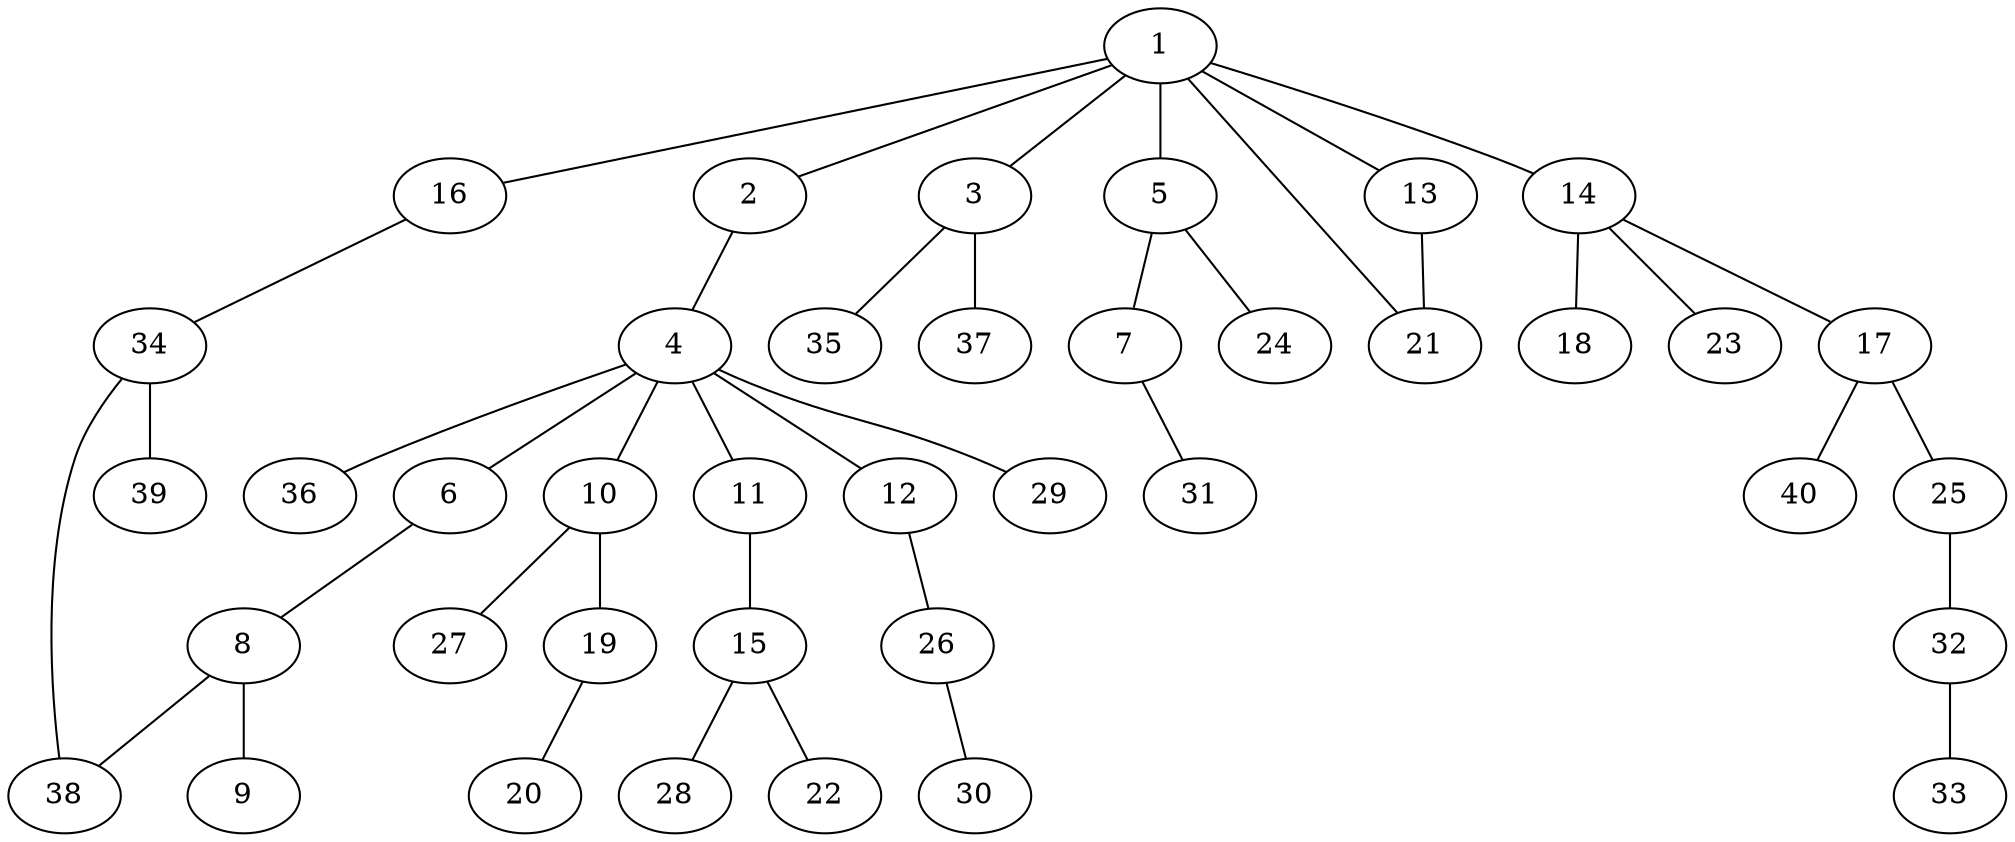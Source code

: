 graph graphname {1--2
1--3
1--5
1--13
1--14
1--16
1--21
2--4
3--35
3--37
4--6
4--10
4--11
4--12
4--29
4--36
5--7
5--24
6--8
7--31
8--9
8--38
10--19
10--27
11--15
12--26
13--21
14--17
14--18
14--23
15--22
15--28
16--34
17--25
17--40
19--20
25--32
26--30
32--33
34--38
34--39
}